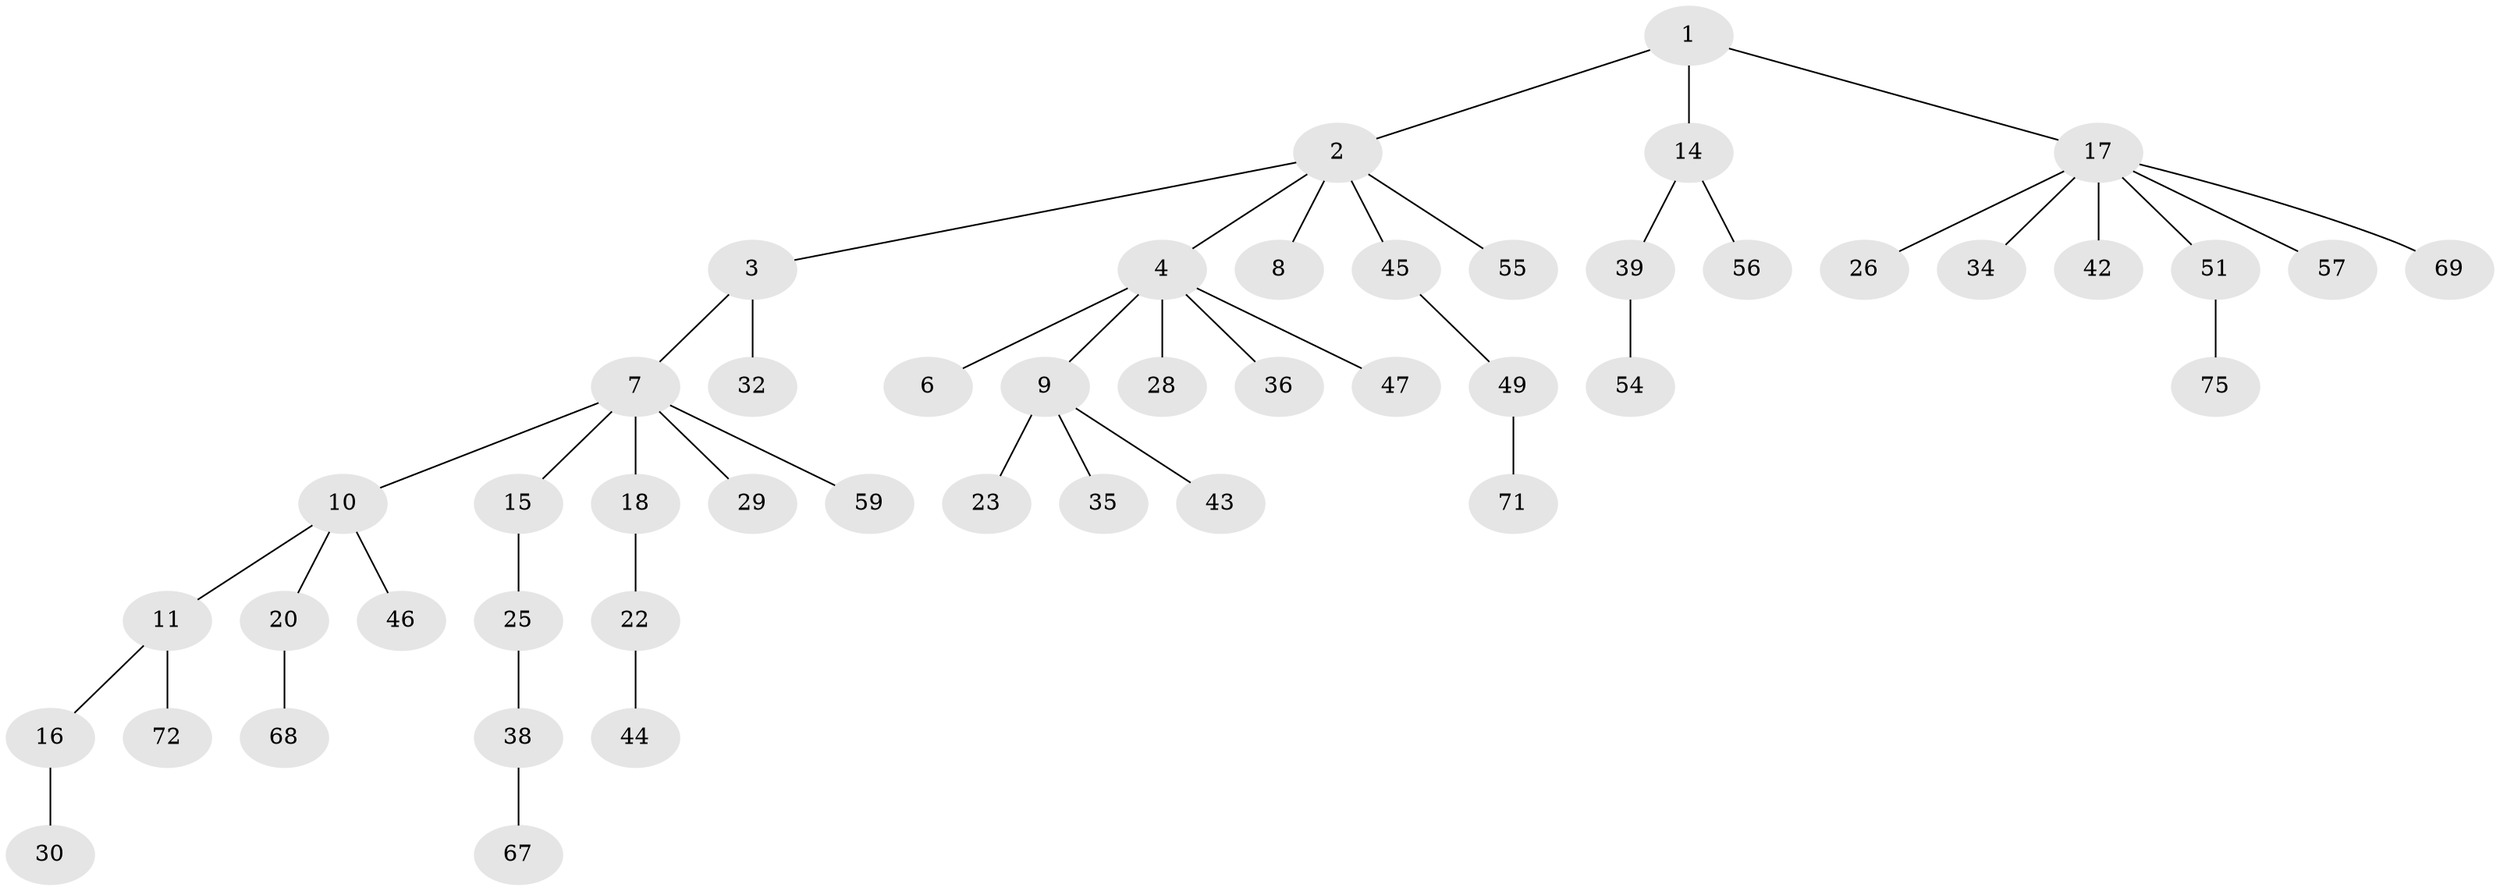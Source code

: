 // original degree distribution, {3: 0.17333333333333334, 7: 0.013333333333333334, 4: 0.05333333333333334, 1: 0.49333333333333335, 2: 0.22666666666666666, 5: 0.04}
// Generated by graph-tools (version 1.1) at 2025/42/03/06/25 10:42:04]
// undirected, 48 vertices, 47 edges
graph export_dot {
graph [start="1"]
  node [color=gray90,style=filled];
  1;
  2 [super="+5"];
  3;
  4 [super="+24"];
  6 [super="+48"];
  7 [super="+13"];
  8;
  9 [super="+21"];
  10 [super="+37"];
  11 [super="+12"];
  14 [super="+41"];
  15;
  16 [super="+53"];
  17 [super="+33"];
  18 [super="+19"];
  20 [super="+40"];
  22 [super="+27"];
  23 [super="+52"];
  25 [super="+31"];
  26;
  28 [super="+65"];
  29 [super="+73"];
  30 [super="+60"];
  32 [super="+66"];
  34;
  35;
  36;
  38 [super="+62"];
  39 [super="+58"];
  42;
  43;
  44;
  45 [super="+63"];
  46 [super="+74"];
  47;
  49 [super="+50"];
  51 [super="+61"];
  54;
  55;
  56;
  57 [super="+64"];
  59;
  67 [super="+70"];
  68;
  69;
  71;
  72;
  75;
  1 -- 2;
  1 -- 14;
  1 -- 17;
  2 -- 3;
  2 -- 4;
  2 -- 8;
  2 -- 45;
  2 -- 55;
  3 -- 7;
  3 -- 32;
  4 -- 6;
  4 -- 9;
  4 -- 28;
  4 -- 36;
  4 -- 47;
  7 -- 10;
  7 -- 18;
  7 -- 59;
  7 -- 29;
  7 -- 15;
  9 -- 43;
  9 -- 35;
  9 -- 23;
  10 -- 11;
  10 -- 20;
  10 -- 46;
  11 -- 16;
  11 -- 72;
  14 -- 39;
  14 -- 56;
  15 -- 25;
  16 -- 30;
  17 -- 26;
  17 -- 34;
  17 -- 51;
  17 -- 42;
  17 -- 69;
  17 -- 57;
  18 -- 22;
  20 -- 68;
  22 -- 44;
  25 -- 38;
  38 -- 67;
  39 -- 54;
  45 -- 49;
  49 -- 71;
  51 -- 75;
}
